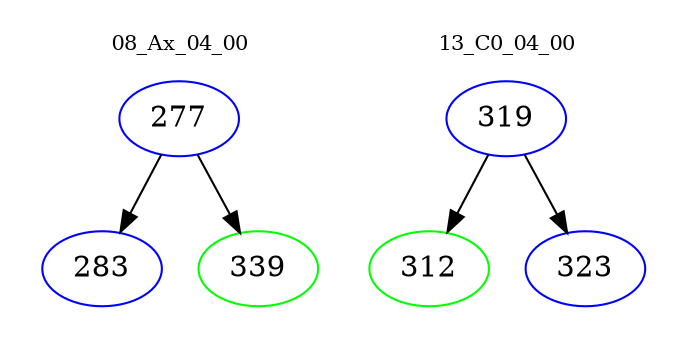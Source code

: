 digraph{
subgraph cluster_0 {
color = white
label = "08_Ax_04_00";
fontsize=10;
T0_277 [label="277", color="blue"]
T0_277 -> T0_283 [color="black"]
T0_283 [label="283", color="blue"]
T0_277 -> T0_339 [color="black"]
T0_339 [label="339", color="green"]
}
subgraph cluster_1 {
color = white
label = "13_C0_04_00";
fontsize=10;
T1_319 [label="319", color="blue"]
T1_319 -> T1_312 [color="black"]
T1_312 [label="312", color="green"]
T1_319 -> T1_323 [color="black"]
T1_323 [label="323", color="blue"]
}
}
